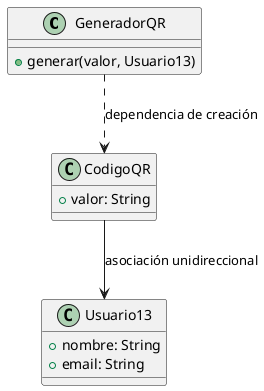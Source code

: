 @startuml
class GeneradorQR {
    +generar(valor, Usuario13)
}

class CodigoQR {
    +valor: String
}

class Usuario13 {
    +nombre: String
    +email: String
}

CodigoQR --> Usuario13 : asociación unidireccional
GeneradorQR ..> CodigoQR : dependencia de creación
@enduml
